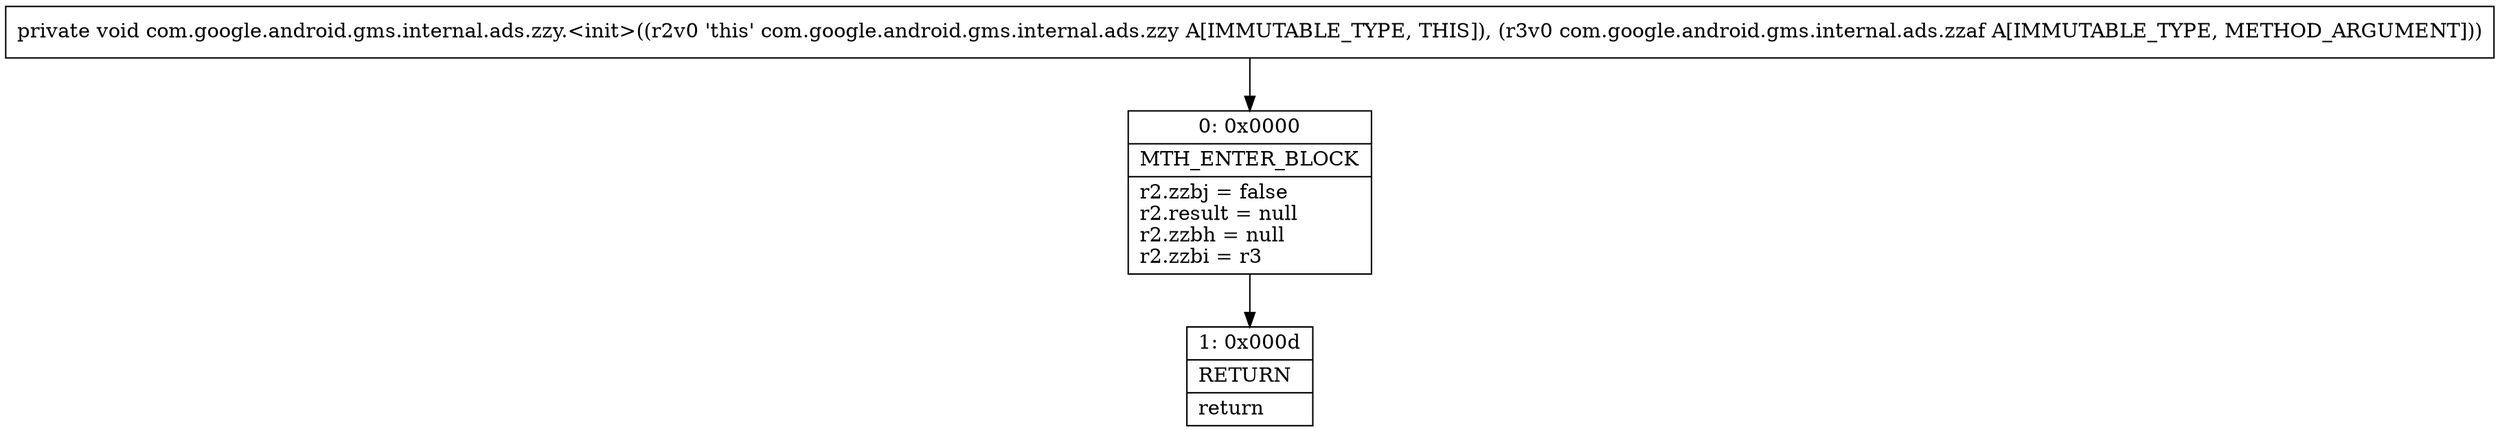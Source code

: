 digraph "CFG forcom.google.android.gms.internal.ads.zzy.\<init\>(Lcom\/google\/android\/gms\/internal\/ads\/zzaf;)V" {
Node_0 [shape=record,label="{0\:\ 0x0000|MTH_ENTER_BLOCK\l|r2.zzbj = false\lr2.result = null\lr2.zzbh = null\lr2.zzbi = r3\l}"];
Node_1 [shape=record,label="{1\:\ 0x000d|RETURN\l|return\l}"];
MethodNode[shape=record,label="{private void com.google.android.gms.internal.ads.zzy.\<init\>((r2v0 'this' com.google.android.gms.internal.ads.zzy A[IMMUTABLE_TYPE, THIS]), (r3v0 com.google.android.gms.internal.ads.zzaf A[IMMUTABLE_TYPE, METHOD_ARGUMENT])) }"];
MethodNode -> Node_0;
Node_0 -> Node_1;
}

